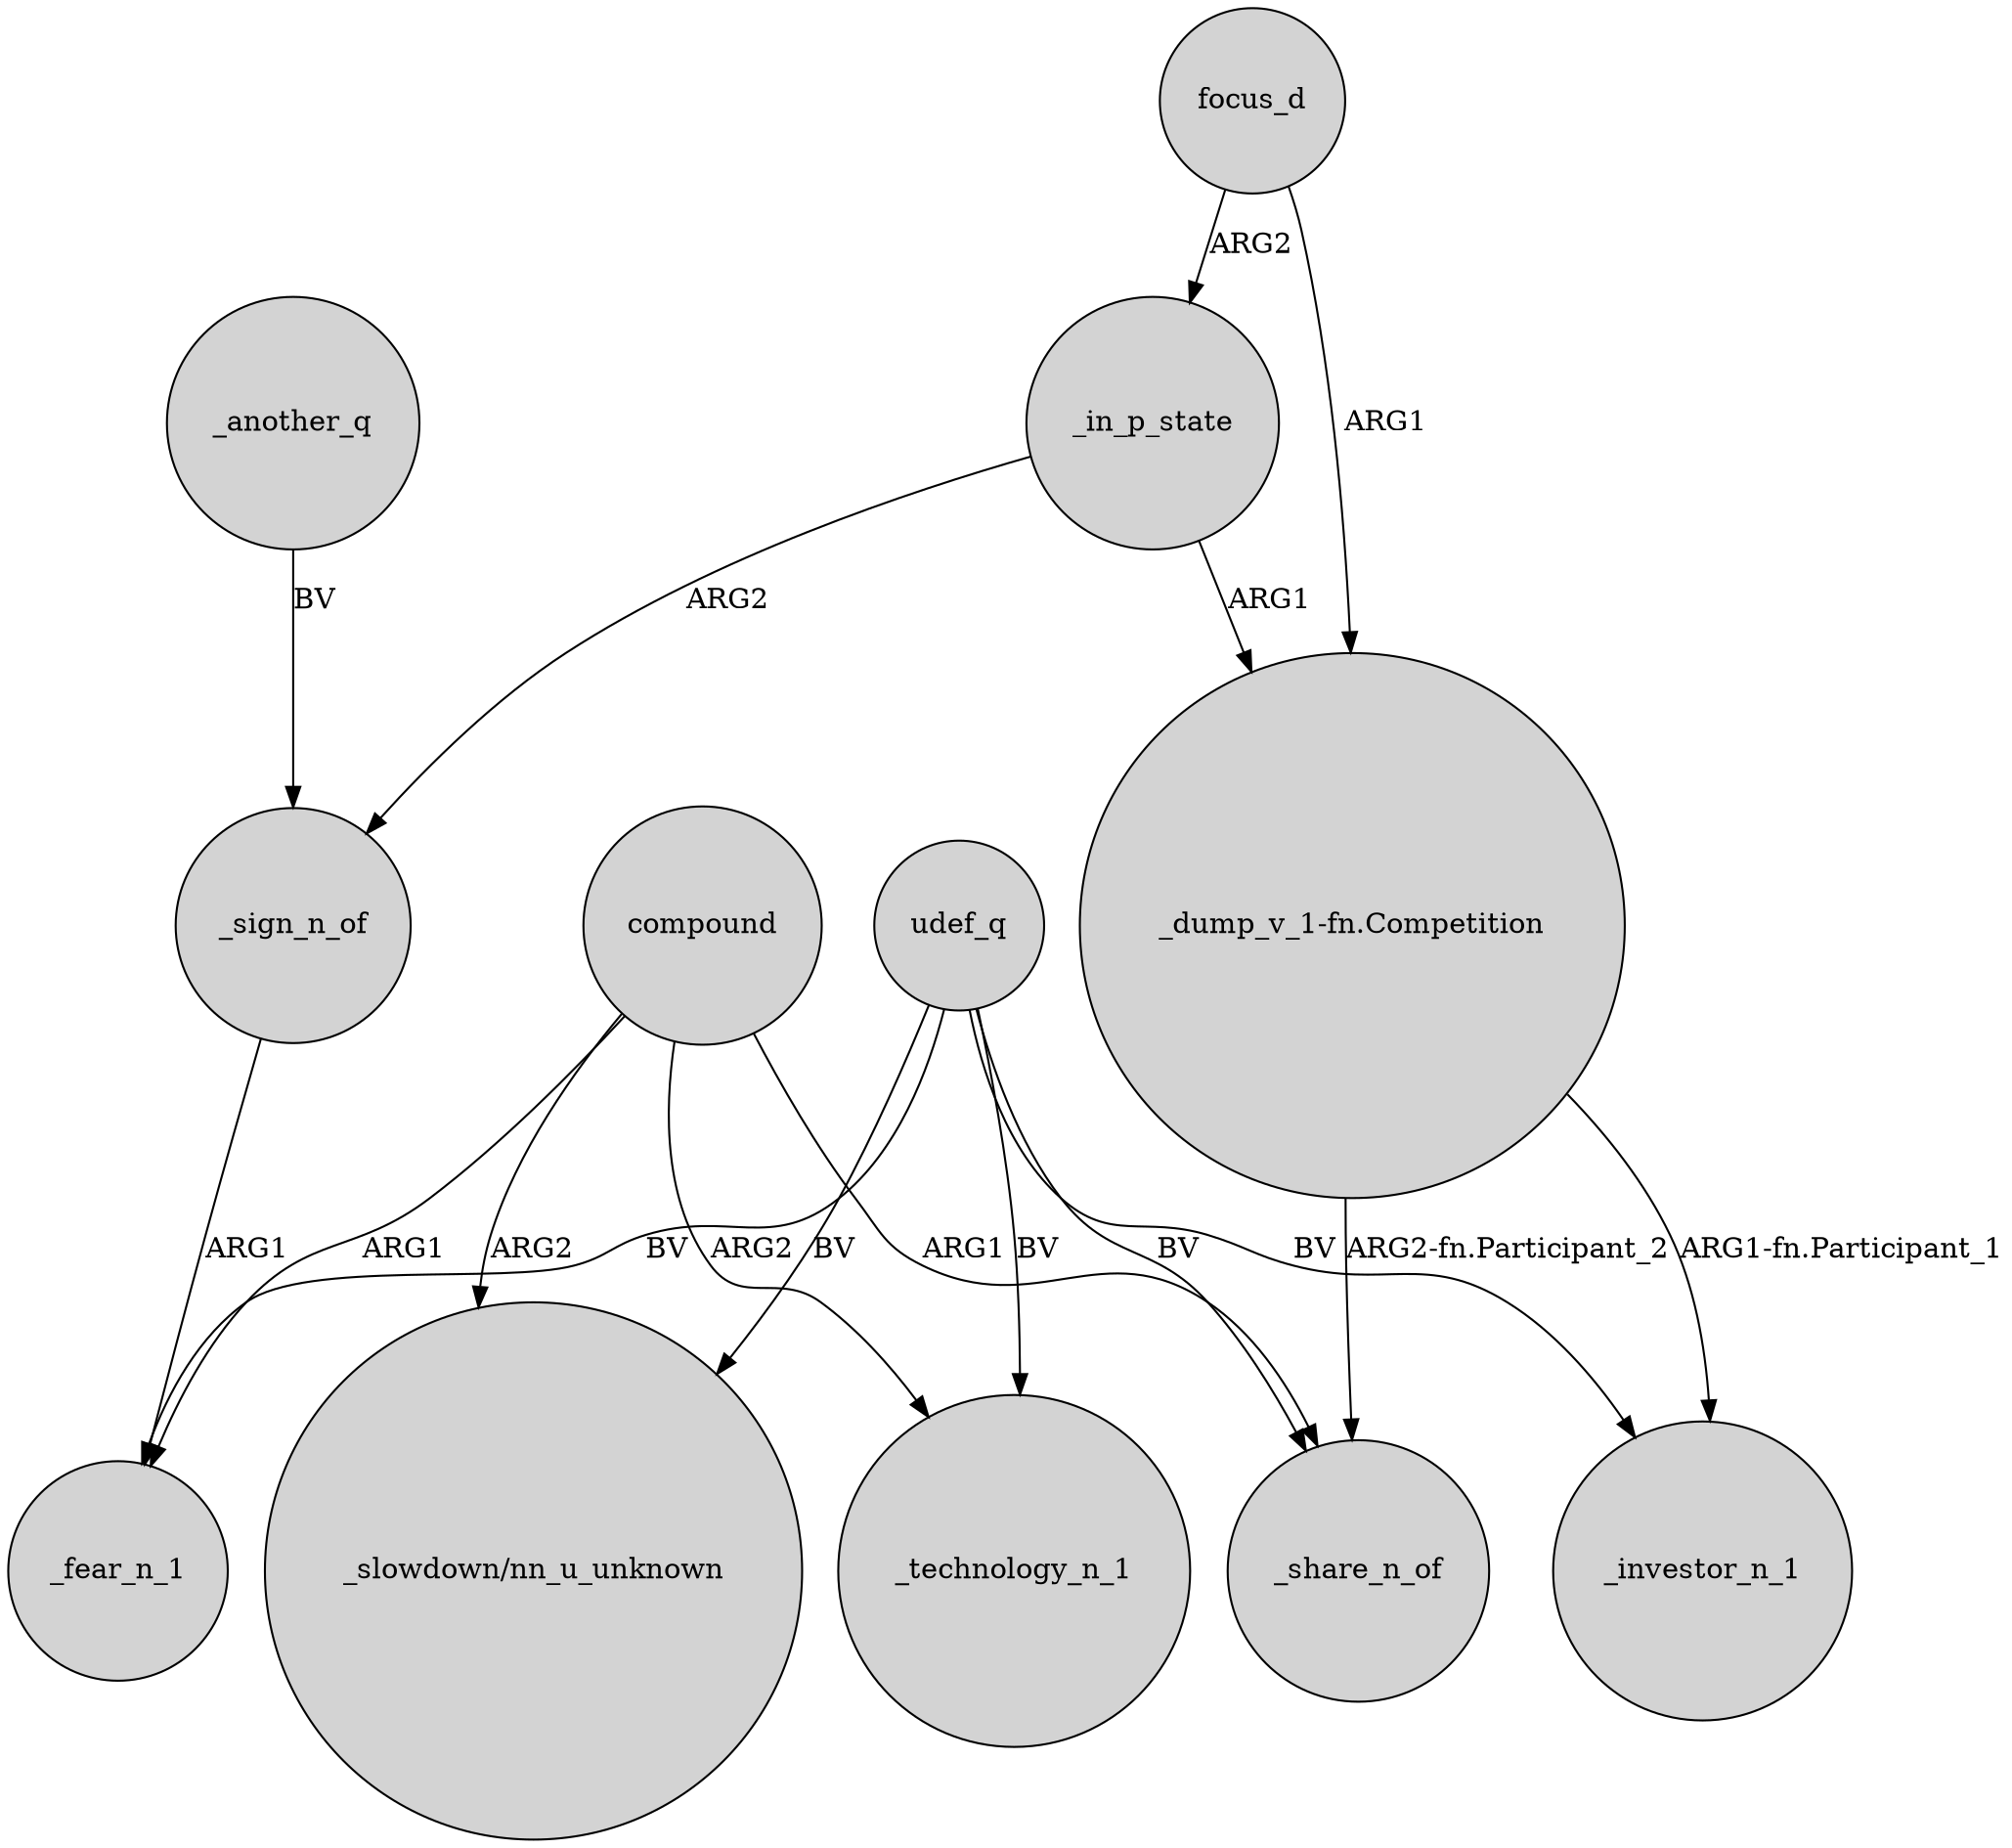 digraph {
	node [shape=circle style=filled]
	_sign_n_of -> _fear_n_1 [label=ARG1]
	_in_p_state -> _sign_n_of [label=ARG2]
	compound -> "_slowdown/nn_u_unknown" [label=ARG2]
	focus_d -> _in_p_state [label=ARG2]
	compound -> _fear_n_1 [label=ARG1]
	udef_q -> _share_n_of [label=BV]
	_in_p_state -> "_dump_v_1-fn.Competition" [label=ARG1]
	"_dump_v_1-fn.Competition" -> _share_n_of [label="ARG2-fn.Participant_2"]
	udef_q -> _investor_n_1 [label=BV]
	udef_q -> "_slowdown/nn_u_unknown" [label=BV]
	udef_q -> _technology_n_1 [label=BV]
	udef_q -> _fear_n_1 [label=BV]
	focus_d -> "_dump_v_1-fn.Competition" [label=ARG1]
	compound -> _share_n_of [label=ARG1]
	compound -> _technology_n_1 [label=ARG2]
	_another_q -> _sign_n_of [label=BV]
	"_dump_v_1-fn.Competition" -> _investor_n_1 [label="ARG1-fn.Participant_1"]
}
